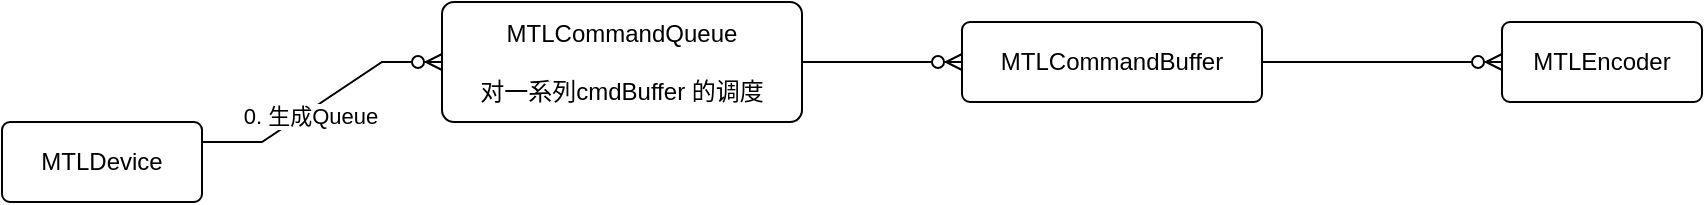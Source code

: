 <mxfile version="20.3.7" type="github">
  <diagram id="prtHgNgQTEPvFCAcTncT" name="Page-1">
    <mxGraphModel dx="824" dy="934" grid="1" gridSize="10" guides="1" tooltips="1" connect="1" arrows="1" fold="1" page="1" pageScale="1" pageWidth="1169" pageHeight="827" math="0" shadow="0">
      <root>
        <mxCell id="0" />
        <mxCell id="1" parent="0" />
        <mxCell id="D_44Kpy4mSSIxe3xdn1p-1" value="MTLDevice" style="rounded=1;arcSize=10;whiteSpace=wrap;html=1;align=center;" vertex="1" parent="1">
          <mxGeometry x="60" y="100" width="100" height="40" as="geometry" />
        </mxCell>
        <mxCell id="D_44Kpy4mSSIxe3xdn1p-2" value="MTLCommandQueue&lt;br&gt;&lt;br&gt;对一系列cmdBuffer 的调度" style="rounded=1;arcSize=10;whiteSpace=wrap;html=1;align=center;" vertex="1" parent="1">
          <mxGeometry x="280" y="40" width="180" height="60" as="geometry" />
        </mxCell>
        <mxCell id="D_44Kpy4mSSIxe3xdn1p-3" value="" style="edgeStyle=entityRelationEdgeStyle;fontSize=12;html=1;endArrow=ERzeroToMany;endFill=1;rounded=0;exitX=1;exitY=0.25;exitDx=0;exitDy=0;entryX=0;entryY=0.5;entryDx=0;entryDy=0;" edge="1" parent="1" source="D_44Kpy4mSSIxe3xdn1p-1" target="D_44Kpy4mSSIxe3xdn1p-2">
          <mxGeometry width="100" height="100" relative="1" as="geometry">
            <mxPoint x="160" y="430" as="sourcePoint" />
            <mxPoint x="310" y="260" as="targetPoint" />
          </mxGeometry>
        </mxCell>
        <mxCell id="D_44Kpy4mSSIxe3xdn1p-4" value="0. 生成Queue" style="edgeLabel;html=1;align=center;verticalAlign=middle;resizable=0;points=[];" vertex="1" connectable="0" parent="D_44Kpy4mSSIxe3xdn1p-3">
          <mxGeometry x="-0.144" y="-2" relative="1" as="geometry">
            <mxPoint x="1" as="offset" />
          </mxGeometry>
        </mxCell>
        <mxCell id="D_44Kpy4mSSIxe3xdn1p-5" value="MTLCommandBuffer" style="rounded=1;arcSize=10;whiteSpace=wrap;html=1;align=center;" vertex="1" parent="1">
          <mxGeometry x="540" y="50" width="150" height="40" as="geometry" />
        </mxCell>
        <mxCell id="D_44Kpy4mSSIxe3xdn1p-6" value="" style="edgeStyle=entityRelationEdgeStyle;fontSize=12;html=1;endArrow=ERzeroToMany;endFill=1;rounded=0;exitX=1;exitY=0.5;exitDx=0;exitDy=0;entryX=0;entryY=0.5;entryDx=0;entryDy=0;" edge="1" parent="1" source="D_44Kpy4mSSIxe3xdn1p-2" target="D_44Kpy4mSSIxe3xdn1p-5">
          <mxGeometry width="100" height="100" relative="1" as="geometry">
            <mxPoint x="390" y="270" as="sourcePoint" />
            <mxPoint x="490" y="170" as="targetPoint" />
          </mxGeometry>
        </mxCell>
        <mxCell id="D_44Kpy4mSSIxe3xdn1p-7" value="MTLEncoder" style="rounded=1;arcSize=10;whiteSpace=wrap;html=1;align=center;" vertex="1" parent="1">
          <mxGeometry x="810" y="50" width="100" height="40" as="geometry" />
        </mxCell>
        <mxCell id="D_44Kpy4mSSIxe3xdn1p-8" value="" style="edgeStyle=entityRelationEdgeStyle;fontSize=12;html=1;endArrow=ERzeroToMany;endFill=1;rounded=0;exitX=1;exitY=0.5;exitDx=0;exitDy=0;entryX=0;entryY=0.5;entryDx=0;entryDy=0;" edge="1" parent="1" source="D_44Kpy4mSSIxe3xdn1p-5" target="D_44Kpy4mSSIxe3xdn1p-7">
          <mxGeometry width="100" height="100" relative="1" as="geometry">
            <mxPoint x="700" y="220" as="sourcePoint" />
            <mxPoint x="800" y="120" as="targetPoint" />
          </mxGeometry>
        </mxCell>
      </root>
    </mxGraphModel>
  </diagram>
</mxfile>
